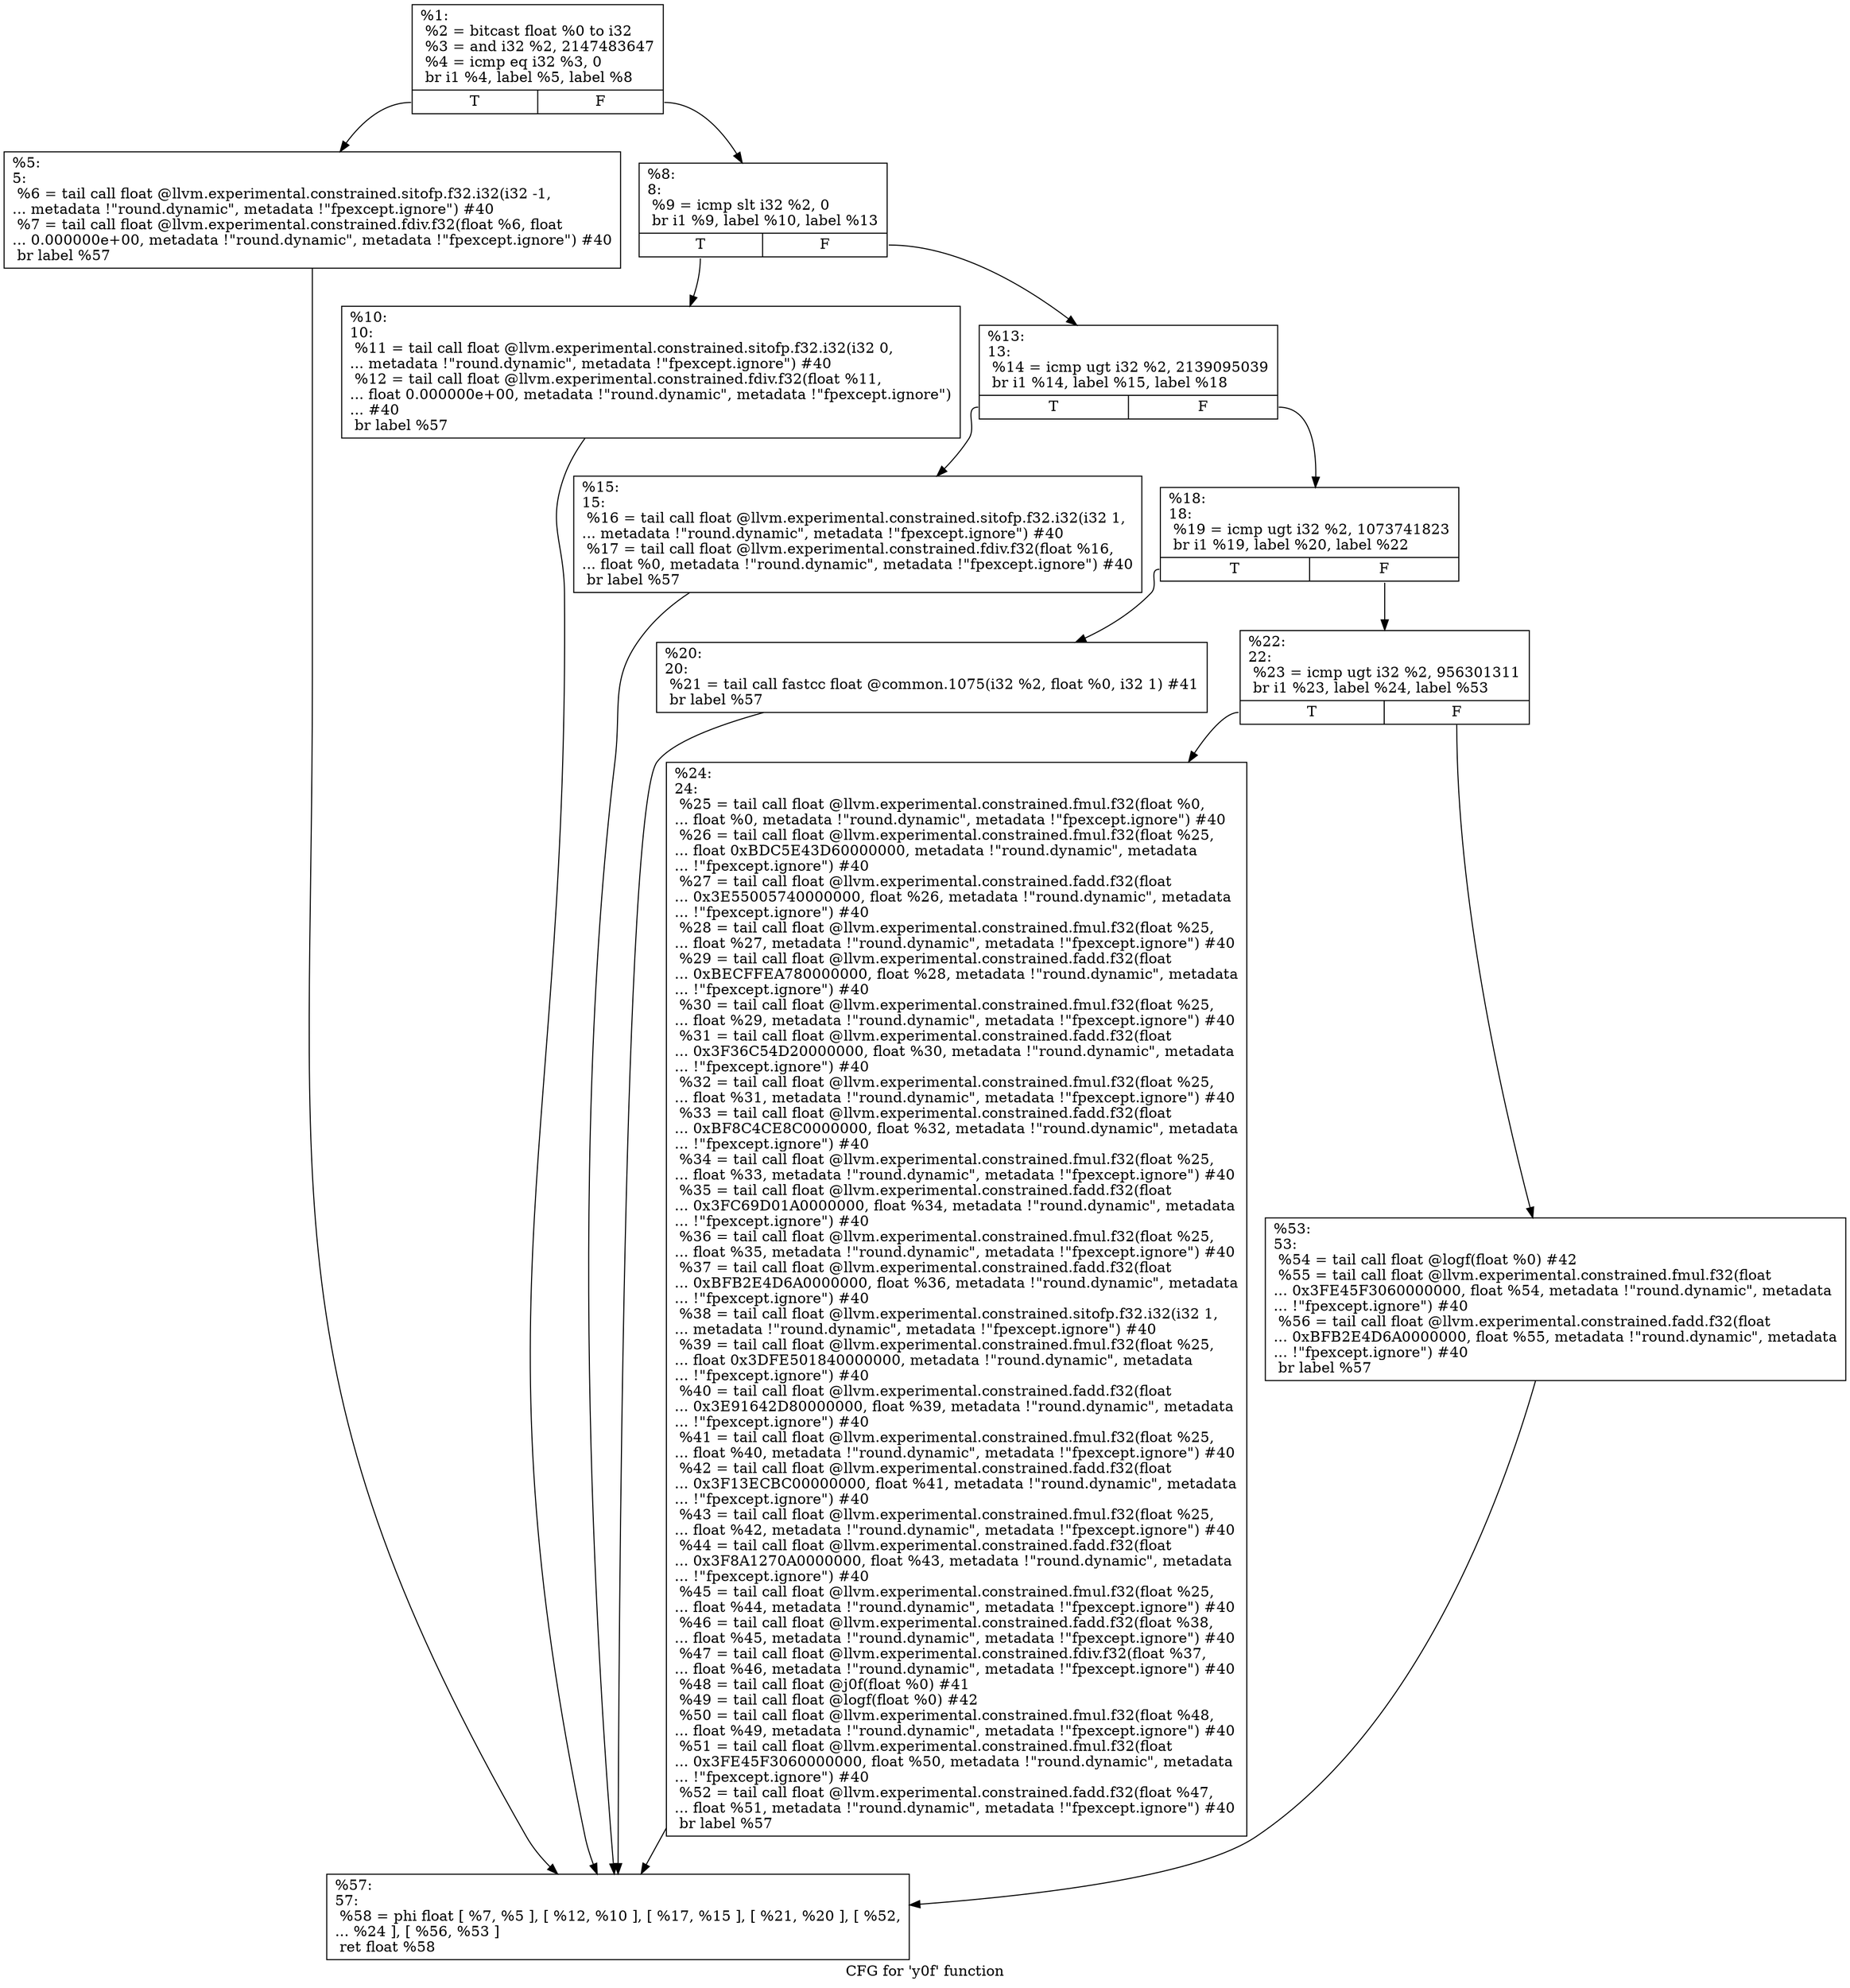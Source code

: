 digraph "CFG for 'y0f' function" {
	label="CFG for 'y0f' function";

	Node0x1ca49f0 [shape=record,label="{%1:\l  %2 = bitcast float %0 to i32\l  %3 = and i32 %2, 2147483647\l  %4 = icmp eq i32 %3, 0\l  br i1 %4, label %5, label %8\l|{<s0>T|<s1>F}}"];
	Node0x1ca49f0:s0 -> Node0x1ca4a40;
	Node0x1ca49f0:s1 -> Node0x1ca4a90;
	Node0x1ca4a40 [shape=record,label="{%5:\l5:                                                \l  %6 = tail call float @llvm.experimental.constrained.sitofp.f32.i32(i32 -1,\l... metadata !\"round.dynamic\", metadata !\"fpexcept.ignore\") #40\l  %7 = tail call float @llvm.experimental.constrained.fdiv.f32(float %6, float\l... 0.000000e+00, metadata !\"round.dynamic\", metadata !\"fpexcept.ignore\") #40\l  br label %57\l}"];
	Node0x1ca4a40 -> Node0x1ca4d60;
	Node0x1ca4a90 [shape=record,label="{%8:\l8:                                                \l  %9 = icmp slt i32 %2, 0\l  br i1 %9, label %10, label %13\l|{<s0>T|<s1>F}}"];
	Node0x1ca4a90:s0 -> Node0x1ca4ae0;
	Node0x1ca4a90:s1 -> Node0x1ca4b30;
	Node0x1ca4ae0 [shape=record,label="{%10:\l10:                                               \l  %11 = tail call float @llvm.experimental.constrained.sitofp.f32.i32(i32 0,\l... metadata !\"round.dynamic\", metadata !\"fpexcept.ignore\") #40\l  %12 = tail call float @llvm.experimental.constrained.fdiv.f32(float %11,\l... float 0.000000e+00, metadata !\"round.dynamic\", metadata !\"fpexcept.ignore\")\l... #40\l  br label %57\l}"];
	Node0x1ca4ae0 -> Node0x1ca4d60;
	Node0x1ca4b30 [shape=record,label="{%13:\l13:                                               \l  %14 = icmp ugt i32 %2, 2139095039\l  br i1 %14, label %15, label %18\l|{<s0>T|<s1>F}}"];
	Node0x1ca4b30:s0 -> Node0x1ca4b80;
	Node0x1ca4b30:s1 -> Node0x1ca4bd0;
	Node0x1ca4b80 [shape=record,label="{%15:\l15:                                               \l  %16 = tail call float @llvm.experimental.constrained.sitofp.f32.i32(i32 1,\l... metadata !\"round.dynamic\", metadata !\"fpexcept.ignore\") #40\l  %17 = tail call float @llvm.experimental.constrained.fdiv.f32(float %16,\l... float %0, metadata !\"round.dynamic\", metadata !\"fpexcept.ignore\") #40\l  br label %57\l}"];
	Node0x1ca4b80 -> Node0x1ca4d60;
	Node0x1ca4bd0 [shape=record,label="{%18:\l18:                                               \l  %19 = icmp ugt i32 %2, 1073741823\l  br i1 %19, label %20, label %22\l|{<s0>T|<s1>F}}"];
	Node0x1ca4bd0:s0 -> Node0x1ca4c20;
	Node0x1ca4bd0:s1 -> Node0x1ca4c70;
	Node0x1ca4c20 [shape=record,label="{%20:\l20:                                               \l  %21 = tail call fastcc float @common.1075(i32 %2, float %0, i32 1) #41\l  br label %57\l}"];
	Node0x1ca4c20 -> Node0x1ca4d60;
	Node0x1ca4c70 [shape=record,label="{%22:\l22:                                               \l  %23 = icmp ugt i32 %2, 956301311\l  br i1 %23, label %24, label %53\l|{<s0>T|<s1>F}}"];
	Node0x1ca4c70:s0 -> Node0x1ca4cc0;
	Node0x1ca4c70:s1 -> Node0x1ca4d10;
	Node0x1ca4cc0 [shape=record,label="{%24:\l24:                                               \l  %25 = tail call float @llvm.experimental.constrained.fmul.f32(float %0,\l... float %0, metadata !\"round.dynamic\", metadata !\"fpexcept.ignore\") #40\l  %26 = tail call float @llvm.experimental.constrained.fmul.f32(float %25,\l... float 0xBDC5E43D60000000, metadata !\"round.dynamic\", metadata\l... !\"fpexcept.ignore\") #40\l  %27 = tail call float @llvm.experimental.constrained.fadd.f32(float\l... 0x3E55005740000000, float %26, metadata !\"round.dynamic\", metadata\l... !\"fpexcept.ignore\") #40\l  %28 = tail call float @llvm.experimental.constrained.fmul.f32(float %25,\l... float %27, metadata !\"round.dynamic\", metadata !\"fpexcept.ignore\") #40\l  %29 = tail call float @llvm.experimental.constrained.fadd.f32(float\l... 0xBECFFEA780000000, float %28, metadata !\"round.dynamic\", metadata\l... !\"fpexcept.ignore\") #40\l  %30 = tail call float @llvm.experimental.constrained.fmul.f32(float %25,\l... float %29, metadata !\"round.dynamic\", metadata !\"fpexcept.ignore\") #40\l  %31 = tail call float @llvm.experimental.constrained.fadd.f32(float\l... 0x3F36C54D20000000, float %30, metadata !\"round.dynamic\", metadata\l... !\"fpexcept.ignore\") #40\l  %32 = tail call float @llvm.experimental.constrained.fmul.f32(float %25,\l... float %31, metadata !\"round.dynamic\", metadata !\"fpexcept.ignore\") #40\l  %33 = tail call float @llvm.experimental.constrained.fadd.f32(float\l... 0xBF8C4CE8C0000000, float %32, metadata !\"round.dynamic\", metadata\l... !\"fpexcept.ignore\") #40\l  %34 = tail call float @llvm.experimental.constrained.fmul.f32(float %25,\l... float %33, metadata !\"round.dynamic\", metadata !\"fpexcept.ignore\") #40\l  %35 = tail call float @llvm.experimental.constrained.fadd.f32(float\l... 0x3FC69D01A0000000, float %34, metadata !\"round.dynamic\", metadata\l... !\"fpexcept.ignore\") #40\l  %36 = tail call float @llvm.experimental.constrained.fmul.f32(float %25,\l... float %35, metadata !\"round.dynamic\", metadata !\"fpexcept.ignore\") #40\l  %37 = tail call float @llvm.experimental.constrained.fadd.f32(float\l... 0xBFB2E4D6A0000000, float %36, metadata !\"round.dynamic\", metadata\l... !\"fpexcept.ignore\") #40\l  %38 = tail call float @llvm.experimental.constrained.sitofp.f32.i32(i32 1,\l... metadata !\"round.dynamic\", metadata !\"fpexcept.ignore\") #40\l  %39 = tail call float @llvm.experimental.constrained.fmul.f32(float %25,\l... float 0x3DFE501840000000, metadata !\"round.dynamic\", metadata\l... !\"fpexcept.ignore\") #40\l  %40 = tail call float @llvm.experimental.constrained.fadd.f32(float\l... 0x3E91642D80000000, float %39, metadata !\"round.dynamic\", metadata\l... !\"fpexcept.ignore\") #40\l  %41 = tail call float @llvm.experimental.constrained.fmul.f32(float %25,\l... float %40, metadata !\"round.dynamic\", metadata !\"fpexcept.ignore\") #40\l  %42 = tail call float @llvm.experimental.constrained.fadd.f32(float\l... 0x3F13ECBC00000000, float %41, metadata !\"round.dynamic\", metadata\l... !\"fpexcept.ignore\") #40\l  %43 = tail call float @llvm.experimental.constrained.fmul.f32(float %25,\l... float %42, metadata !\"round.dynamic\", metadata !\"fpexcept.ignore\") #40\l  %44 = tail call float @llvm.experimental.constrained.fadd.f32(float\l... 0x3F8A1270A0000000, float %43, metadata !\"round.dynamic\", metadata\l... !\"fpexcept.ignore\") #40\l  %45 = tail call float @llvm.experimental.constrained.fmul.f32(float %25,\l... float %44, metadata !\"round.dynamic\", metadata !\"fpexcept.ignore\") #40\l  %46 = tail call float @llvm.experimental.constrained.fadd.f32(float %38,\l... float %45, metadata !\"round.dynamic\", metadata !\"fpexcept.ignore\") #40\l  %47 = tail call float @llvm.experimental.constrained.fdiv.f32(float %37,\l... float %46, metadata !\"round.dynamic\", metadata !\"fpexcept.ignore\") #40\l  %48 = tail call float @j0f(float %0) #41\l  %49 = tail call float @logf(float %0) #42\l  %50 = tail call float @llvm.experimental.constrained.fmul.f32(float %48,\l... float %49, metadata !\"round.dynamic\", metadata !\"fpexcept.ignore\") #40\l  %51 = tail call float @llvm.experimental.constrained.fmul.f32(float\l... 0x3FE45F3060000000, float %50, metadata !\"round.dynamic\", metadata\l... !\"fpexcept.ignore\") #40\l  %52 = tail call float @llvm.experimental.constrained.fadd.f32(float %47,\l... float %51, metadata !\"round.dynamic\", metadata !\"fpexcept.ignore\") #40\l  br label %57\l}"];
	Node0x1ca4cc0 -> Node0x1ca4d60;
	Node0x1ca4d10 [shape=record,label="{%53:\l53:                                               \l  %54 = tail call float @logf(float %0) #42\l  %55 = tail call float @llvm.experimental.constrained.fmul.f32(float\l... 0x3FE45F3060000000, float %54, metadata !\"round.dynamic\", metadata\l... !\"fpexcept.ignore\") #40\l  %56 = tail call float @llvm.experimental.constrained.fadd.f32(float\l... 0xBFB2E4D6A0000000, float %55, metadata !\"round.dynamic\", metadata\l... !\"fpexcept.ignore\") #40\l  br label %57\l}"];
	Node0x1ca4d10 -> Node0x1ca4d60;
	Node0x1ca4d60 [shape=record,label="{%57:\l57:                                               \l  %58 = phi float [ %7, %5 ], [ %12, %10 ], [ %17, %15 ], [ %21, %20 ], [ %52,\l... %24 ], [ %56, %53 ]\l  ret float %58\l}"];
}
